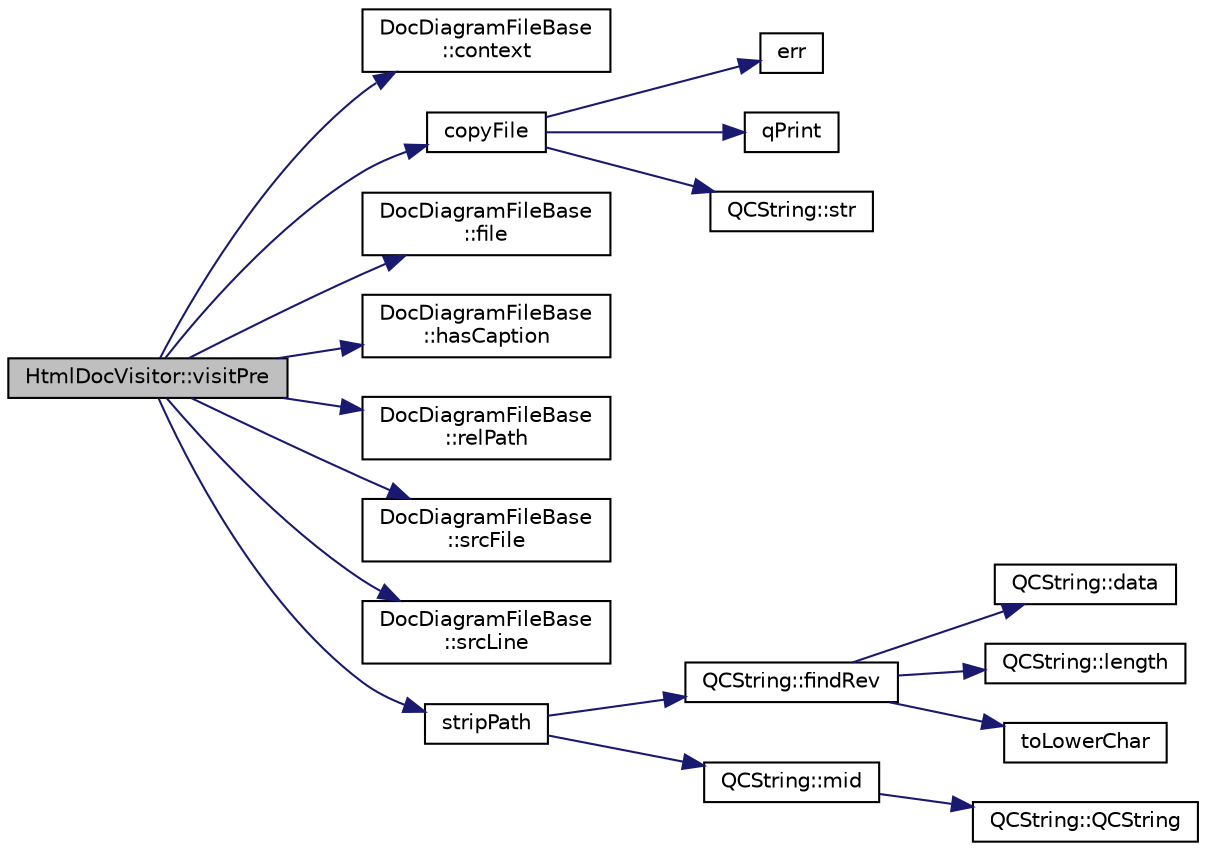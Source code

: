 digraph "HtmlDocVisitor::visitPre"
{
 // LATEX_PDF_SIZE
  edge [fontname="Helvetica",fontsize="10",labelfontname="Helvetica",labelfontsize="10"];
  node [fontname="Helvetica",fontsize="10",shape=record];
  rankdir="LR";
  Node1 [label="HtmlDocVisitor::visitPre",height=0.2,width=0.4,color="black", fillcolor="grey75", style="filled", fontcolor="black",tooltip=" "];
  Node1 -> Node2 [color="midnightblue",fontsize="10",style="solid",fontname="Helvetica"];
  Node2 [label="DocDiagramFileBase\l::context",height=0.2,width=0.4,color="black", fillcolor="white", style="filled",URL="$classDocDiagramFileBase.html#a91634f89ee6359d05555caecb0322c52",tooltip=" "];
  Node1 -> Node3 [color="midnightblue",fontsize="10",style="solid",fontname="Helvetica"];
  Node3 [label="copyFile",height=0.2,width=0.4,color="black", fillcolor="white", style="filled",URL="$util_8cpp.html#ad35d4038b3882fdd09976d28f4a043bf",tooltip=" "];
  Node3 -> Node4 [color="midnightblue",fontsize="10",style="solid",fontname="Helvetica"];
  Node4 [label="err",height=0.2,width=0.4,color="black", fillcolor="white", style="filled",URL="$message_8cpp.html#aede5746344fdce99647541101eaa7f06",tooltip=" "];
  Node3 -> Node5 [color="midnightblue",fontsize="10",style="solid",fontname="Helvetica"];
  Node5 [label="qPrint",height=0.2,width=0.4,color="black", fillcolor="white", style="filled",URL="$qcstring_8h.html#a9851ebb5ae2f65b4d2b1d08421edbfd2",tooltip=" "];
  Node3 -> Node6 [color="midnightblue",fontsize="10",style="solid",fontname="Helvetica"];
  Node6 [label="QCString::str",height=0.2,width=0.4,color="black", fillcolor="white", style="filled",URL="$classQCString.html#a9824b07232eea418ab3b3e7dc3178eec",tooltip=" "];
  Node1 -> Node7 [color="midnightblue",fontsize="10",style="solid",fontname="Helvetica"];
  Node7 [label="DocDiagramFileBase\l::file",height=0.2,width=0.4,color="black", fillcolor="white", style="filled",URL="$classDocDiagramFileBase.html#a5cdae7030ac773d1bf630212af6f57f6",tooltip=" "];
  Node1 -> Node8 [color="midnightblue",fontsize="10",style="solid",fontname="Helvetica"];
  Node8 [label="DocDiagramFileBase\l::hasCaption",height=0.2,width=0.4,color="black", fillcolor="white", style="filled",URL="$classDocDiagramFileBase.html#aa4f1e17afcfd3c5cdf848da3f18d2e67",tooltip=" "];
  Node1 -> Node9 [color="midnightblue",fontsize="10",style="solid",fontname="Helvetica"];
  Node9 [label="DocDiagramFileBase\l::relPath",height=0.2,width=0.4,color="black", fillcolor="white", style="filled",URL="$classDocDiagramFileBase.html#a37e056d88a6d724bf738ca6581312dc0",tooltip=" "];
  Node1 -> Node10 [color="midnightblue",fontsize="10",style="solid",fontname="Helvetica"];
  Node10 [label="DocDiagramFileBase\l::srcFile",height=0.2,width=0.4,color="black", fillcolor="white", style="filled",URL="$classDocDiagramFileBase.html#ad3e2eaa91a983c9b2f35ec9148ea5845",tooltip=" "];
  Node1 -> Node11 [color="midnightblue",fontsize="10",style="solid",fontname="Helvetica"];
  Node11 [label="DocDiagramFileBase\l::srcLine",height=0.2,width=0.4,color="black", fillcolor="white", style="filled",URL="$classDocDiagramFileBase.html#a5c88ee5a6d4706e204319b9f94e286ef",tooltip=" "];
  Node1 -> Node12 [color="midnightblue",fontsize="10",style="solid",fontname="Helvetica"];
  Node12 [label="stripPath",height=0.2,width=0.4,color="black", fillcolor="white", style="filled",URL="$util_8cpp.html#a3d37ec79f266698bd836af54ba75e63e",tooltip=" "];
  Node12 -> Node13 [color="midnightblue",fontsize="10",style="solid",fontname="Helvetica"];
  Node13 [label="QCString::findRev",height=0.2,width=0.4,color="black", fillcolor="white", style="filled",URL="$classQCString.html#ab47a6435c16d61d04fb448f1080b4e26",tooltip=" "];
  Node13 -> Node14 [color="midnightblue",fontsize="10",style="solid",fontname="Helvetica"];
  Node14 [label="QCString::data",height=0.2,width=0.4,color="black", fillcolor="white", style="filled",URL="$classQCString.html#ac3aa3ac1a1c36d3305eba22a2eb0d098",tooltip=" "];
  Node13 -> Node15 [color="midnightblue",fontsize="10",style="solid",fontname="Helvetica"];
  Node15 [label="QCString::length",height=0.2,width=0.4,color="black", fillcolor="white", style="filled",URL="$classQCString.html#ac52596733e9110b778019946d73fb268",tooltip=" "];
  Node13 -> Node16 [color="midnightblue",fontsize="10",style="solid",fontname="Helvetica"];
  Node16 [label="toLowerChar",height=0.2,width=0.4,color="black", fillcolor="white", style="filled",URL="$qcstring_8cpp.html#a4e545641f98651d4fb8299b407721f9b",tooltip=" "];
  Node12 -> Node17 [color="midnightblue",fontsize="10",style="solid",fontname="Helvetica"];
  Node17 [label="QCString::mid",height=0.2,width=0.4,color="black", fillcolor="white", style="filled",URL="$classQCString.html#a27136caf9c0bc4daca574cda6f113551",tooltip=" "];
  Node17 -> Node18 [color="midnightblue",fontsize="10",style="solid",fontname="Helvetica"];
  Node18 [label="QCString::QCString",height=0.2,width=0.4,color="black", fillcolor="white", style="filled",URL="$classQCString.html#ad691e1087cc03e14e00d1147ae0ecab7",tooltip=" "];
}
